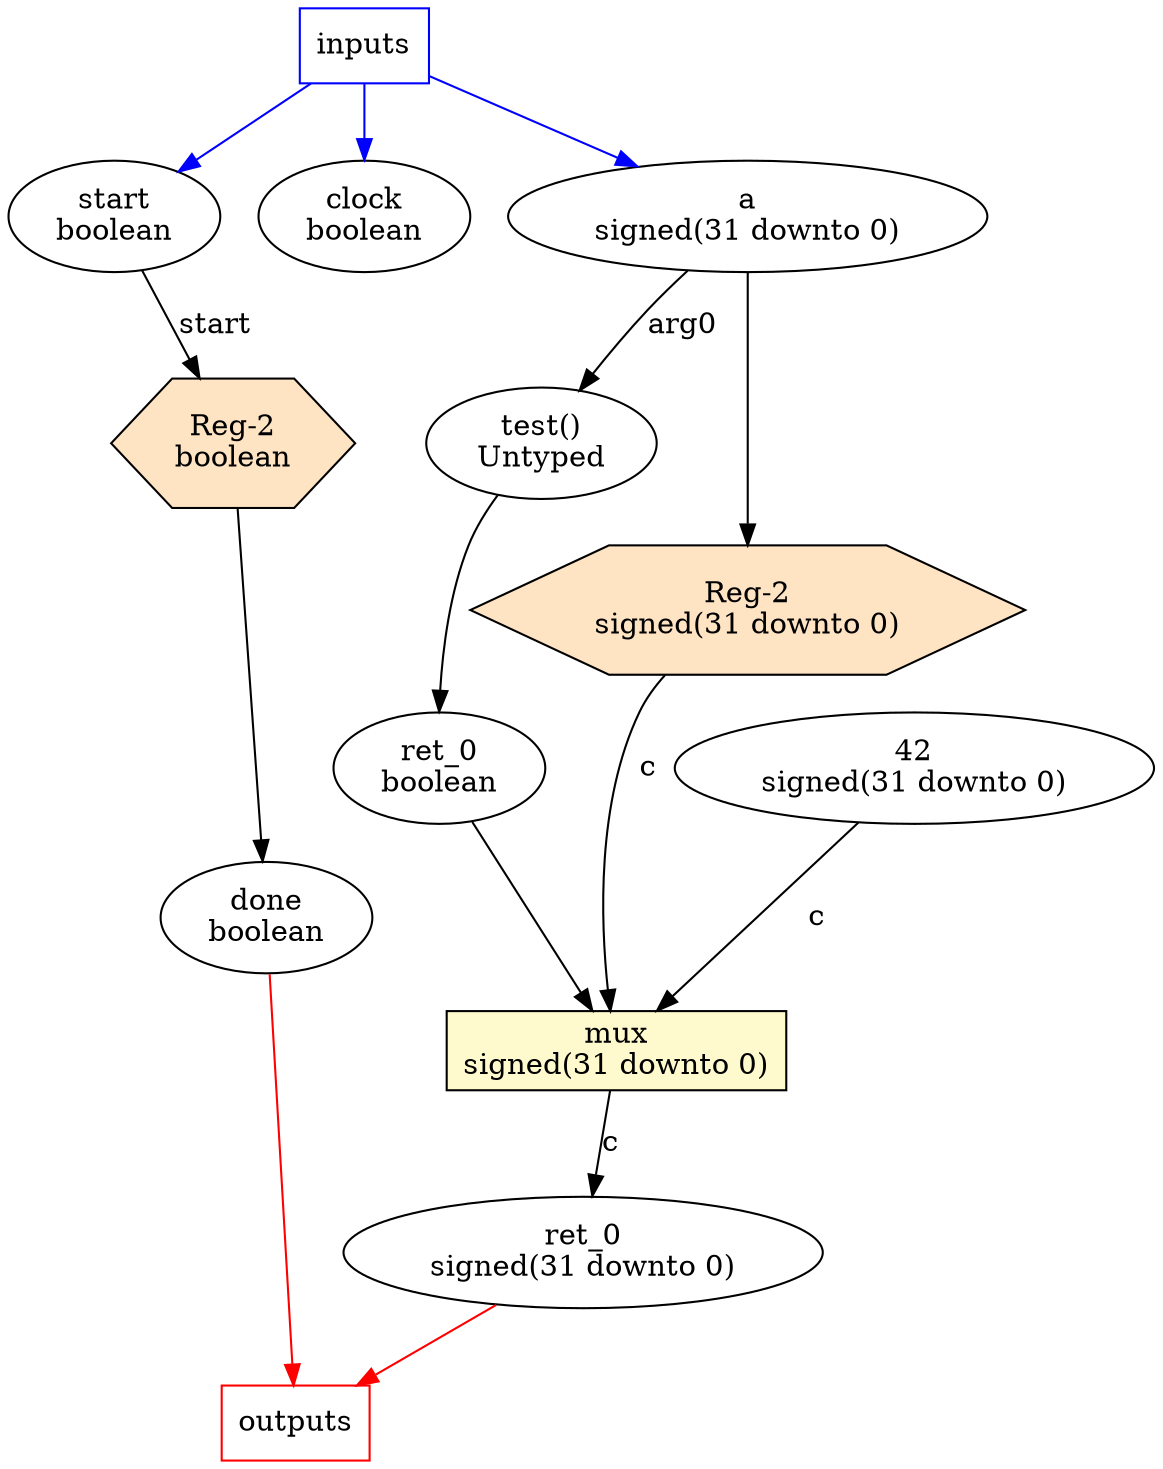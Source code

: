 digraph {
  inp [label="inputs",color=blue,shape=box];
  n1 [label="test()\nUntyped"];
  n2 [label="Reg-2\nsigned(31 downto 0)",shape="hexagon",style=filled,fillcolor=bisque];
  n3 [label="start\nboolean"];
  n4 [label="done\nboolean"];
  n5 [label="mux\nsigned(31 downto 0)",shape="rectangle",style=filled,fillcolor=lemonchiffon];
  n6 [label="ret_0\nsigned(31 downto 0)"];
  n7 [label="42\nsigned(31 downto 0)"];
  n8 [label="ret_0\nboolean"];
  n9 [label="clock\nboolean"];
  n10 [label="a\nsigned(31 downto 0)"];
  n11 [label="Reg-2\nboolean",shape="hexagon",style=filled,fillcolor=bisque];
  out [label="outputs",color=red,shape=box];

  inp -> n10 [color=blue];
  inp -> n9 [color=blue];
  inp -> n3 [color=blue];
  n11 -> n4[label=""];
  n1 -> n8[label=""];
  n7 -> n5[label="c"];
  n5 -> n6[label="c"];
  n8 -> n5[label=""];
  n10 -> n1[label="arg0"];
  n2 -> n5[label="c"];
  n3 -> n11[label="start"];
  n10 -> n2[label=""];
  n6 -> out [color=red];
  n4 -> out [color=red];
}
